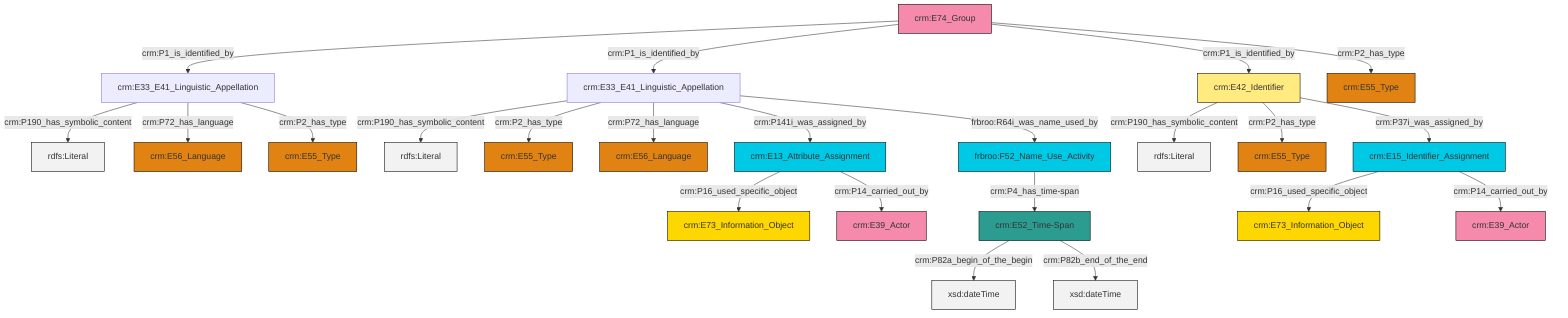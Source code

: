 graph TD
classDef Literal fill:#f2f2f2,stroke:#000000;
classDef CRM_Entity fill:#FFFFFF,stroke:#000000;
classDef Temporal_Entity fill:#00C9E6, stroke:#000000;
classDef Type fill:#E18312, stroke:#000000;
classDef Time-Span fill:#2C9C91, stroke:#000000;
classDef Appellation fill:#FFEB7F, stroke:#000000;
classDef Place fill:#008836, stroke:#000000;
classDef Persistent_Item fill:#B266B2, stroke:#000000;
classDef Conceptual_Object fill:#FFD700, stroke:#000000;
classDef Physical_Thing fill:#D2B48C, stroke:#000000;
classDef Actor fill:#f58aad, stroke:#000000;
classDef PC_Classes fill:#4ce600, stroke:#000000;
classDef Multi fill:#cccccc,stroke:#000000;

0["crm:E33_E41_Linguistic_Appellation"]:::Default -->|crm:P190_has_symbolic_content| 1[rdfs:Literal]:::Literal
2["crm:E42_Identifier"]:::Appellation -->|crm:P190_has_symbolic_content| 3[rdfs:Literal]:::Literal
6["crm:E33_E41_Linguistic_Appellation"]:::Default -->|crm:P190_has_symbolic_content| 7[rdfs:Literal]:::Literal
10["crm:E52_Time-Span"]:::Time-Span -->|crm:P82a_begin_of_the_begin| 11[xsd:dateTime]:::Literal
13["crm:E13_Attribute_Assignment"]:::Temporal_Entity -->|crm:P16_used_specific_object| 14["crm:E73_Information_Object"]:::Conceptual_Object
13["crm:E13_Attribute_Assignment"]:::Temporal_Entity -->|crm:P14_carried_out_by| 17["crm:E39_Actor"]:::Actor
10["crm:E52_Time-Span"]:::Time-Span -->|crm:P82b_end_of_the_end| 23[xsd:dateTime]:::Literal
19["crm:E15_Identifier_Assignment"]:::Temporal_Entity -->|crm:P16_used_specific_object| 8["crm:E73_Information_Object"]:::Conceptual_Object
29["crm:E74_Group"]:::Actor -->|crm:P1_is_identified_by| 6["crm:E33_E41_Linguistic_Appellation"]:::Default
19["crm:E15_Identifier_Assignment"]:::Temporal_Entity -->|crm:P14_carried_out_by| 31["crm:E39_Actor"]:::Actor
29["crm:E74_Group"]:::Actor -->|crm:P1_is_identified_by| 0["crm:E33_E41_Linguistic_Appellation"]:::Default
29["crm:E74_Group"]:::Actor -->|crm:P1_is_identified_by| 2["crm:E42_Identifier"]:::Appellation
0["crm:E33_E41_Linguistic_Appellation"]:::Default -->|crm:P2_has_type| 34["crm:E55_Type"]:::Type
2["crm:E42_Identifier"]:::Appellation -->|crm:P2_has_type| 4["crm:E55_Type"]:::Type
0["crm:E33_E41_Linguistic_Appellation"]:::Default -->|crm:P72_has_language| 25["crm:E56_Language"]:::Type
32["frbroo:F52_Name_Use_Activity"]:::Temporal_Entity -->|crm:P4_has_time-span| 10["crm:E52_Time-Span"]:::Time-Span
29["crm:E74_Group"]:::Actor -->|crm:P2_has_type| 37["crm:E55_Type"]:::Type
2["crm:E42_Identifier"]:::Appellation -->|crm:P37i_was_assigned_by| 19["crm:E15_Identifier_Assignment"]:::Temporal_Entity
6["crm:E33_E41_Linguistic_Appellation"]:::Default -->|crm:P72_has_language| 21["crm:E56_Language"]:::Type
6["crm:E33_E41_Linguistic_Appellation"]:::Default -->|crm:P2_has_type| 15["crm:E55_Type"]:::Type
0["crm:E33_E41_Linguistic_Appellation"]:::Default -->|crm:P141i_was_assigned_by| 13["crm:E13_Attribute_Assignment"]:::Temporal_Entity
0["crm:E33_E41_Linguistic_Appellation"]:::Default -->|frbroo:R64i_was_name_used_by| 32["frbroo:F52_Name_Use_Activity"]:::Temporal_Entity